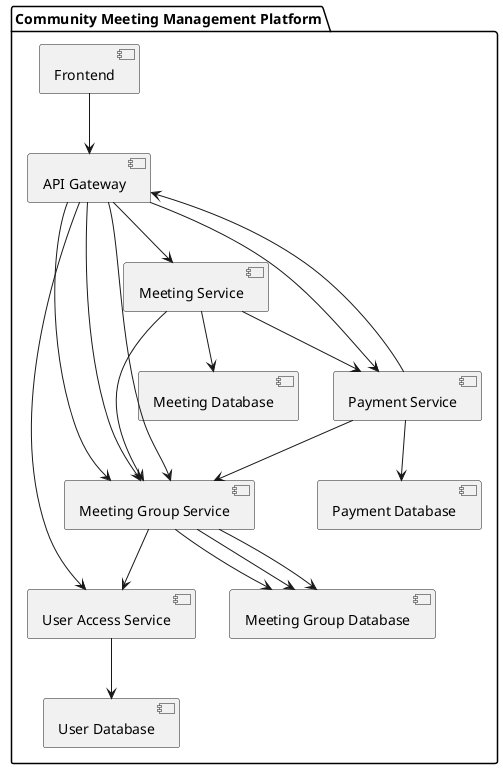 @startuml
package "Community Meeting Management Platform" {

  [Frontend] as UI
  [API Gateway] as API

  [User Access Service] as UserAccess
  [Meeting Group Service] as GroupService
  [Meeting Service] as MeetingService
  [Payment Service] as PaymentService

  [User Database] as UserDB
  [Meeting Group Database] as GroupDB
  [Meeting Database] as MeetingDB
  [Payment Database] as PaymentDB

  UI --> API

  API --> UserAccess
  API --> GroupService
  API --> MeetingService
  API --> PaymentService

  UserAccess --> UserDB

  GroupService --> GroupDB
  GroupService --> UserAccess

  ' New connections for Group Proposal Workflow
  API --> GroupService
  GroupService --> GroupDB
  API --> GroupService
  GroupService --> GroupDB

  MeetingService --> MeetingDB
  MeetingService --> GroupService

  ' Corrected Payment Validation Flow
  MeetingService --> PaymentService
  PaymentService --> PaymentDB
  PaymentService --> GroupService
  ' Note: GroupService might store a payment status flag based on PaymentService feedback.

  PaymentService --> API

}

@enduml
